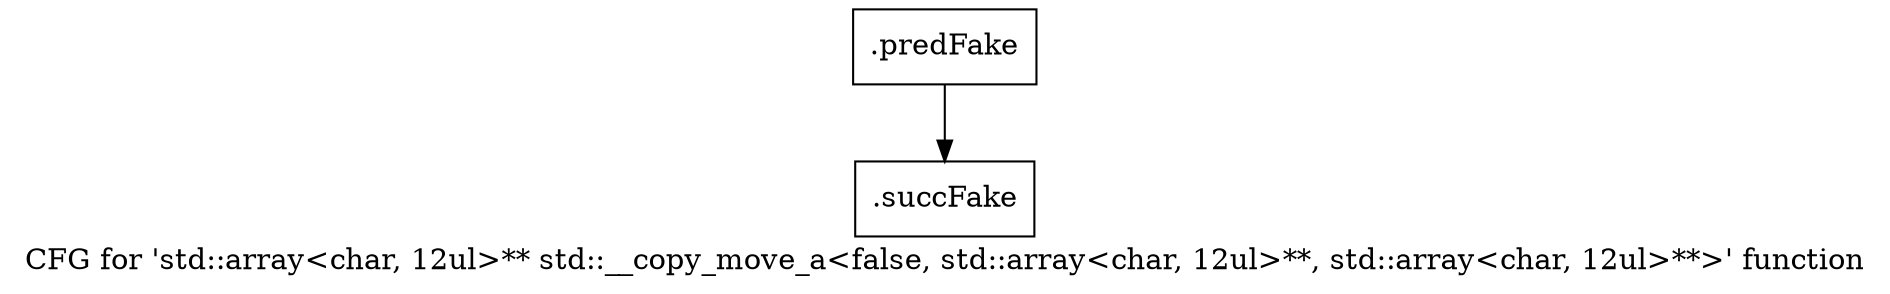 digraph "CFG for 'std::array\<char, 12ul\>** std::__copy_move_a\<false, std::array\<char, 12ul\>**, std::array\<char, 12ul\>**\>' function" {
	label="CFG for 'std::array\<char, 12ul\>** std::__copy_move_a\<false, std::array\<char, 12ul\>**, std::array\<char, 12ul\>**\>' function";

	Node0x465eeb0 [shape=record,filename="",linenumber="",label="{.predFake}"];
	Node0x465eeb0 -> Node0x483c9c0[ callList="" memoryops="" filename="/media/miguel/NewVolume/Linux/Xilinx/Vitis_HLS/2020.2/tps/lnx64/gcc-6.2.0/lib/gcc/x86_64-pc-linux-gnu/6.2.0/../../../../include/c++/6.2.0/bits/stl_algobase.h" execusionnum="0"];
	Node0x483c9c0 [shape=record,filename="/media/miguel/NewVolume/Linux/Xilinx/Vitis_HLS/2020.2/tps/lnx64/gcc-6.2.0/lib/gcc/x86_64-pc-linux-gnu/6.2.0/../../../../include/c++/6.2.0/bits/stl_algobase.h",linenumber="385",label="{.succFake}"];
}
